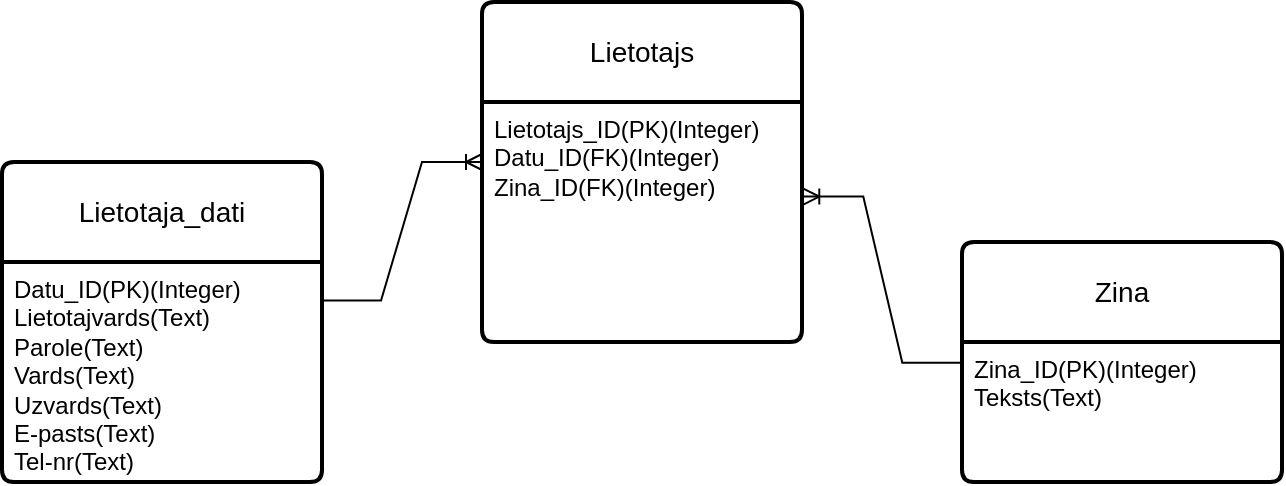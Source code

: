 <mxfile version="22.1.20" type="device">
  <diagram name="Lapa-1" id="_OQP_fC1s__N9wKmEFw5">
    <mxGraphModel dx="766" dy="407" grid="1" gridSize="10" guides="1" tooltips="1" connect="1" arrows="1" fold="1" page="1" pageScale="1" pageWidth="827" pageHeight="1169" math="0" shadow="0">
      <root>
        <mxCell id="0" />
        <mxCell id="1" parent="0" />
        <mxCell id="NEg_UrPFkVjUSTInXoCk-1" value="Lietotajs" style="swimlane;childLayout=stackLayout;horizontal=1;startSize=50;horizontalStack=0;rounded=1;fontSize=14;fontStyle=0;strokeWidth=2;resizeParent=0;resizeLast=1;shadow=0;dashed=0;align=center;arcSize=4;whiteSpace=wrap;html=1;" vertex="1" parent="1">
          <mxGeometry x="320" y="160" width="160" height="170" as="geometry" />
        </mxCell>
        <mxCell id="NEg_UrPFkVjUSTInXoCk-2" value="Lietotajs_ID(PK)(Integer)&lt;br&gt;Datu_ID(FK)(Integer)&lt;br&gt;Zina_ID(FK)(Integer)&lt;br&gt;" style="align=left;strokeColor=none;fillColor=none;spacingLeft=4;fontSize=12;verticalAlign=top;resizable=0;rotatable=0;part=1;html=1;" vertex="1" parent="NEg_UrPFkVjUSTInXoCk-1">
          <mxGeometry y="50" width="160" height="120" as="geometry" />
        </mxCell>
        <mxCell id="NEg_UrPFkVjUSTInXoCk-3" value="Lietotaja_dati" style="swimlane;childLayout=stackLayout;horizontal=1;startSize=50;horizontalStack=0;rounded=1;fontSize=14;fontStyle=0;strokeWidth=2;resizeParent=0;resizeLast=1;shadow=0;dashed=0;align=center;arcSize=4;whiteSpace=wrap;html=1;" vertex="1" parent="1">
          <mxGeometry x="80" y="240" width="160" height="160" as="geometry" />
        </mxCell>
        <mxCell id="NEg_UrPFkVjUSTInXoCk-4" value="Datu_ID(PK)(Integer)&lt;br&gt;Lietotajvards(Text)&lt;br&gt;Parole(Text)&lt;br&gt;Vards(Text)&lt;br style=&quot;border-color: var(--border-color);&quot;&gt;Uzvards(Text)&lt;br style=&quot;border-color: var(--border-color);&quot;&gt;E-pasts(Text)&lt;br style=&quot;border-color: var(--border-color);&quot;&gt;Tel-nr(Text)" style="align=left;strokeColor=none;fillColor=none;spacingLeft=4;fontSize=12;verticalAlign=top;resizable=0;rotatable=0;part=1;html=1;" vertex="1" parent="NEg_UrPFkVjUSTInXoCk-3">
          <mxGeometry y="50" width="160" height="110" as="geometry" />
        </mxCell>
        <mxCell id="NEg_UrPFkVjUSTInXoCk-5" value="Zina" style="swimlane;childLayout=stackLayout;horizontal=1;startSize=50;horizontalStack=0;rounded=1;fontSize=14;fontStyle=0;strokeWidth=2;resizeParent=0;resizeLast=1;shadow=0;dashed=0;align=center;arcSize=4;whiteSpace=wrap;html=1;" vertex="1" parent="1">
          <mxGeometry x="560" y="280" width="160" height="120" as="geometry" />
        </mxCell>
        <mxCell id="NEg_UrPFkVjUSTInXoCk-6" value="Zina_ID(PK)(Integer)&lt;br&gt;Teksts(Text)" style="align=left;strokeColor=none;fillColor=none;spacingLeft=4;fontSize=12;verticalAlign=top;resizable=0;rotatable=0;part=1;html=1;" vertex="1" parent="NEg_UrPFkVjUSTInXoCk-5">
          <mxGeometry y="50" width="160" height="70" as="geometry" />
        </mxCell>
        <mxCell id="NEg_UrPFkVjUSTInXoCk-7" value="" style="edgeStyle=entityRelationEdgeStyle;fontSize=12;html=1;endArrow=ERoneToMany;rounded=0;exitX=0.997;exitY=0.175;exitDx=0;exitDy=0;exitPerimeter=0;entryX=0;entryY=0.25;entryDx=0;entryDy=0;" edge="1" parent="1" source="NEg_UrPFkVjUSTInXoCk-4" target="NEg_UrPFkVjUSTInXoCk-2">
          <mxGeometry width="100" height="100" relative="1" as="geometry">
            <mxPoint x="290" y="370" as="sourcePoint" />
            <mxPoint x="240" y="230" as="targetPoint" />
          </mxGeometry>
        </mxCell>
        <mxCell id="NEg_UrPFkVjUSTInXoCk-8" value="" style="edgeStyle=entityRelationEdgeStyle;fontSize=12;html=1;endArrow=ERoneToMany;rounded=0;exitX=0.001;exitY=0.148;exitDx=0;exitDy=0;exitPerimeter=0;entryX=1.004;entryY=0.394;entryDx=0;entryDy=0;entryPerimeter=0;" edge="1" parent="1" source="NEg_UrPFkVjUSTInXoCk-6" target="NEg_UrPFkVjUSTInXoCk-2">
          <mxGeometry width="100" height="100" relative="1" as="geometry">
            <mxPoint x="420" y="500" as="sourcePoint" />
            <mxPoint x="520" y="400" as="targetPoint" />
          </mxGeometry>
        </mxCell>
      </root>
    </mxGraphModel>
  </diagram>
</mxfile>
